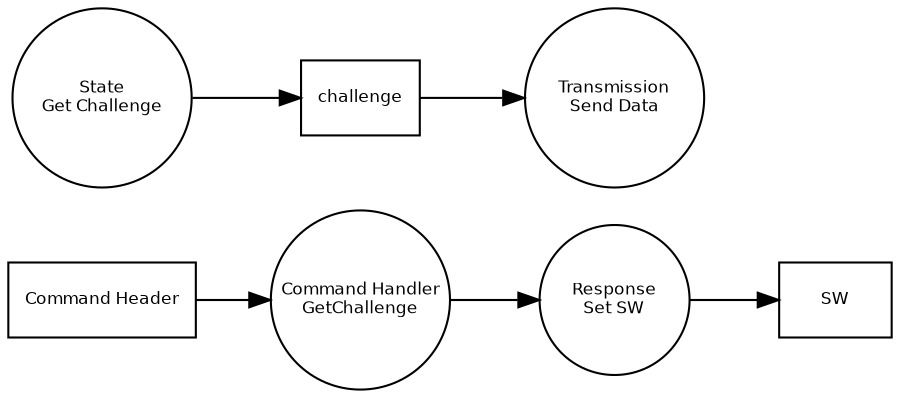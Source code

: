 digraph DFD_CommandInterpreter {
 
rankdir = LR

 node [
         fontname = "Bitstream Vera Sans"
         fontsize = 8
         shape = "record"
     ]

 edge [
         fontname = "Bitstream Vera Sans"
         fontsize = 8
         fontcolor = "Red"
     ]

// all blocks
header [label="Command Header"]

getchallenge [label="Command Handler\nGetChallenge", shape="circle", fixedsize=true, width=1.2];

senddata [label="Transmission\nSend Data", shape="circle", fixedsize=true, width=1.2]

challenge [label="challenge"]

state_getchallenge [label="State\nGet Challenge", shape="circle", fixedsize=true, width=1.2]

set_sw [label="Response\nSet SW", shape="circle", fixedsize=true, width=1];
sw [label="SW"]


// relations
header -> getchallenge

state_getchallenge -> challenge

challenge -> senddata

getchallenge -> set_sw

set_sw -> sw

}
